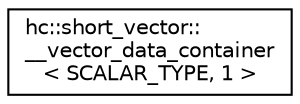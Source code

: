 digraph "Graphical Class Hierarchy"
{
  edge [fontname="Helvetica",fontsize="10",labelfontname="Helvetica",labelfontsize="10"];
  node [fontname="Helvetica",fontsize="10",shape=record];
  rankdir="LR";
  Node1 [label="hc::short_vector::\l__vector_data_container\l\< SCALAR_TYPE, 1 \>",height=0.2,width=0.4,color="black", fillcolor="white", style="filled",URL="$classhc_1_1short__vector_1_1____vector__data__container_3_01SCALAR__TYPE_00_011_01_4.html"];
}
